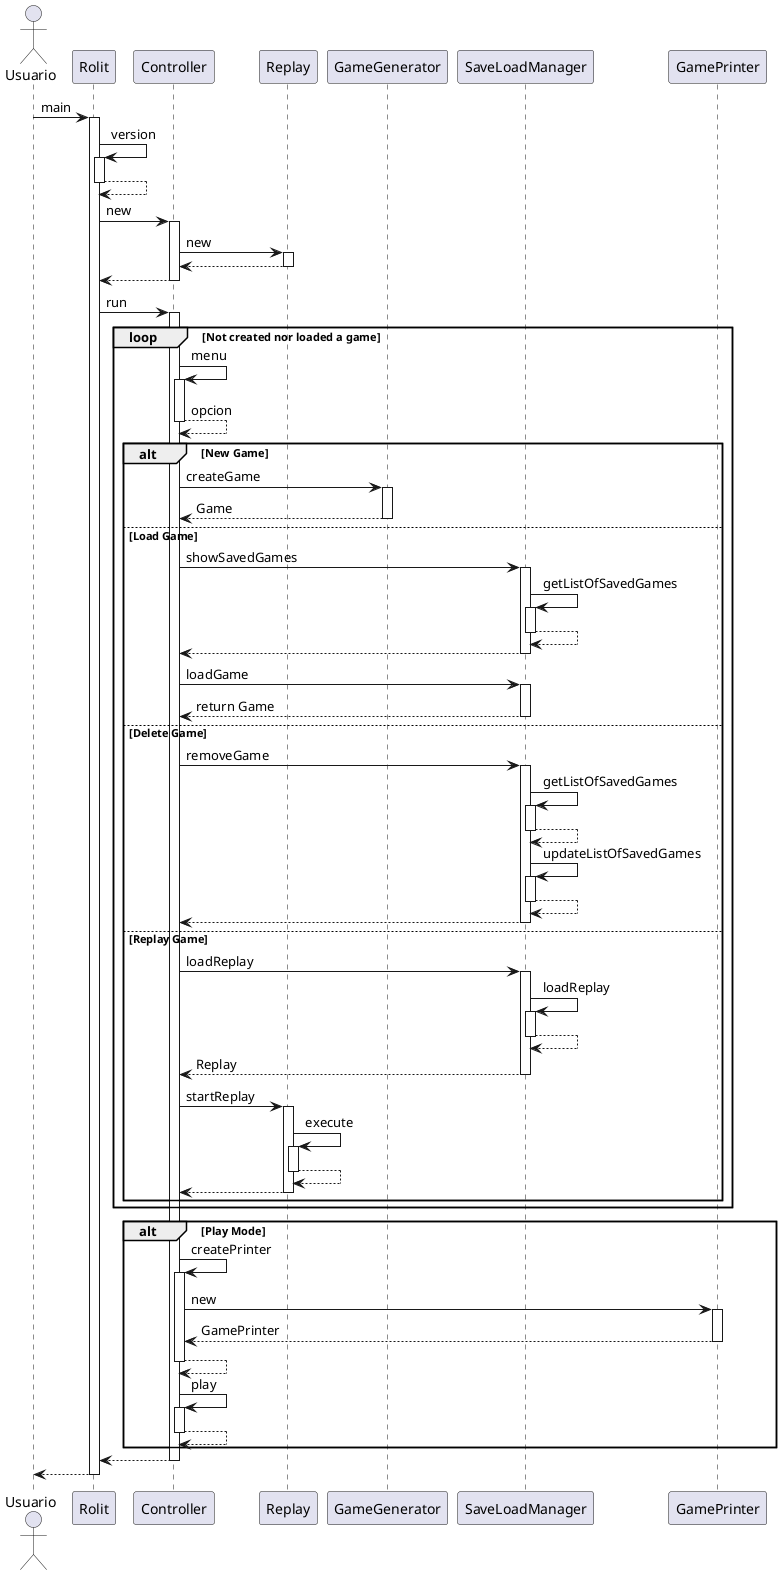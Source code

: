 @startuml
actor Usuario
Usuario -> Rolit : main
activate Rolit
Rolit -> Rolit : version
activate Rolit
Rolit --> Rolit
deactivate Rolit
Rolit -> Controller : new
activate Controller
Controller -> Replay : new
activate Replay
Replay --> Controller
deactivate Replay
Controller --> Rolit
deactivate Controller
Rolit -> Controller : run

activate Controller

loop Not created nor loaded a game

Controller -> Controller : menu
activate Controller
Controller --> Controller : opcion
deactivate Controller

alt New Game

Controller -> GameGenerator : createGame
activate GameGenerator
GameGenerator --> Controller : Game
deactivate GameGenerator

else Load Game

Controller -> SaveLoadManager : showSavedGames
activate SaveLoadManager
SaveLoadManager -> SaveLoadManager : getListOfSavedGames
activate SaveLoadManager
SaveLoadManager --> SaveLoadManager
deactivate SaveLoadManager
SaveLoadManager --> Controller
deactivate SaveLoadManager
Controller -> SaveLoadManager : loadGame
activate SaveLoadManager
SaveLoadManager --> Controller : return Game
deactivate SaveLoadManager

else Delete Game

Controller -> SaveLoadManager : removeGame
activate SaveLoadManager
SaveLoadManager -> SaveLoadManager : getListOfSavedGames
activate SaveLoadManager
SaveLoadManager --> SaveLoadManager
deactivate SaveLoadManager
SaveLoadManager -> SaveLoadManager : updateListOfSavedGames
activate SaveLoadManager
SaveLoadManager --> SaveLoadManager
deactivate SaveLoadManager
SaveLoadManager --> Controller
deactivate SaveLoadManager

else Replay Game

Controller -> SaveLoadManager : loadReplay
activate SaveLoadManager
SaveLoadManager -> SaveLoadManager : loadReplay
activate SaveLoadManager
SaveLoadManager --> SaveLoadManager
deactivate SaveLoadManager
SaveLoadManager --> Controller : Replay
deactivate SaveLoadManager
Controller -> Replay : startReplay
activate Replay
Replay -> Replay : execute
activate Replay
Replay --> Replay
deactivate Replay
Replay --> Controller
deactivate Replay

end

end

alt Play Mode

Controller -> Controller : createPrinter
activate Controller
Controller -> GamePrinter : new
activate GamePrinter
GamePrinter --> Controller : GamePrinter
deactivate GamePrinter
Controller --> Controller
deactivate Controller
Controller -> Controller : play
activate Controller
Controller --> Controller
deactivate Controller

end

Controller --> Rolit
deactivate Controller
return
@enduml